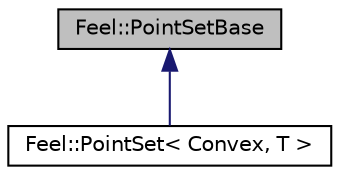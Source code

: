 digraph "Feel::PointSetBase"
{
 // LATEX_PDF_SIZE
  edge [fontname="Helvetica",fontsize="10",labelfontname="Helvetica",labelfontsize="10"];
  node [fontname="Helvetica",fontsize="10",shape=record];
  Node1 [label="Feel::PointSetBase",height=0.2,width=0.4,color="black", fillcolor="grey75", style="filled", fontcolor="black",tooltip="base class for point sets, to be used eg with SFINAE"];
  Node1 -> Node2 [dir="back",color="midnightblue",fontsize="10",style="solid",fontname="Helvetica"];
  Node2 [label="Feel::PointSet\< Convex, T \>",height=0.2,width=0.4,color="black", fillcolor="white", style="filled",URL="$classFeel_1_1PointSet.html",tooltip="Class of all PointSet on a Convex."];
}
